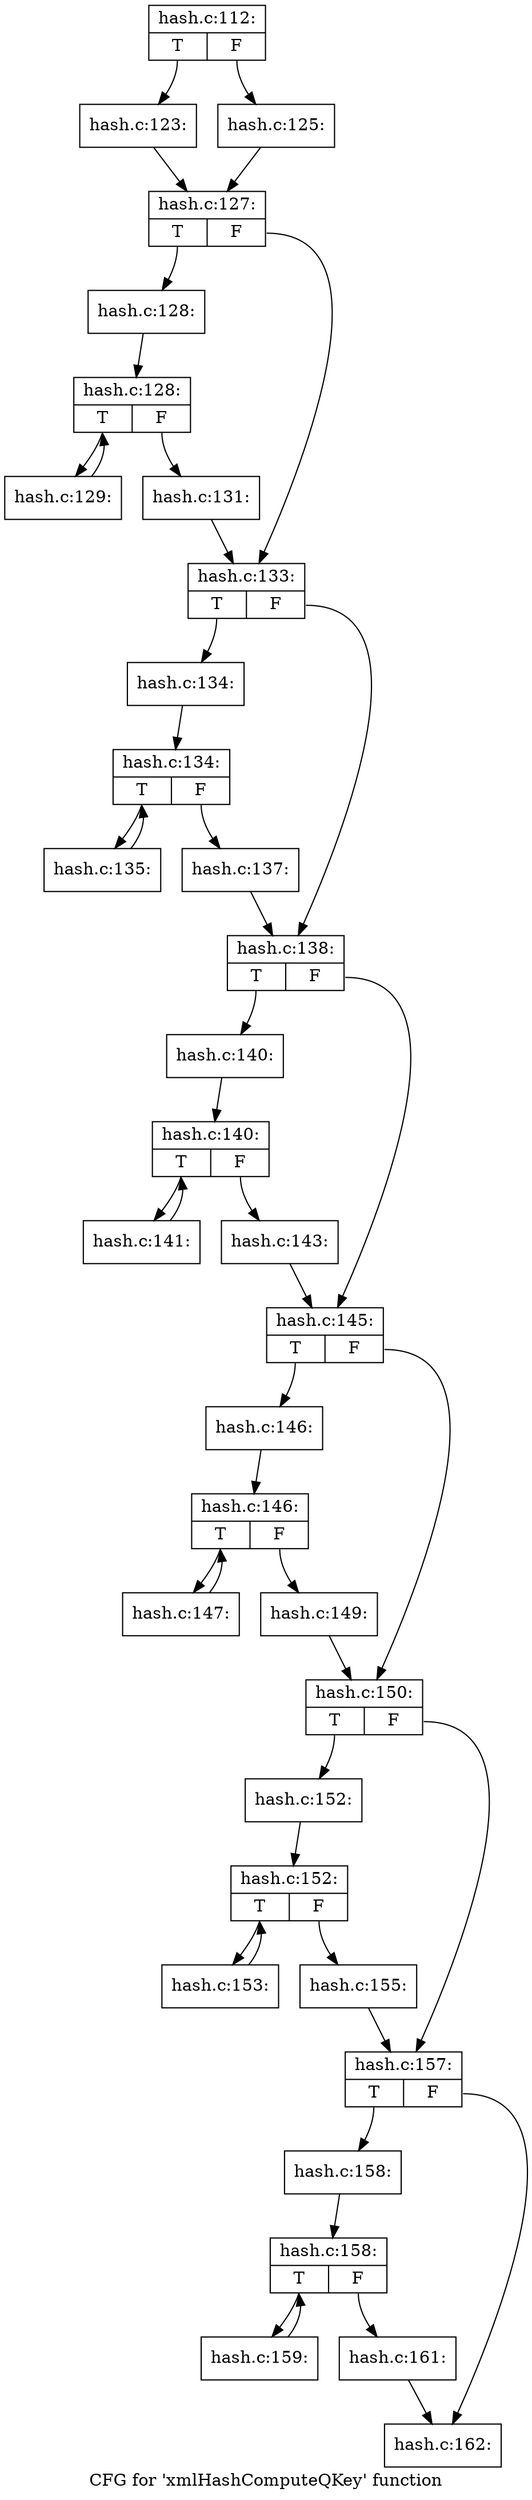 digraph "CFG for 'xmlHashComputeQKey' function" {
	label="CFG for 'xmlHashComputeQKey' function";

	Node0x3dbc770 [shape=record,label="{hash.c:112:|{<s0>T|<s1>F}}"];
	Node0x3dbc770:s0 -> Node0x3dc0960;
	Node0x3dbc770:s1 -> Node0x3dc0a00;
	Node0x3dc0960 [shape=record,label="{hash.c:123:}"];
	Node0x3dc0960 -> Node0x3dc09b0;
	Node0x3dc0a00 [shape=record,label="{hash.c:125:}"];
	Node0x3dc0a00 -> Node0x3dc09b0;
	Node0x3dc09b0 [shape=record,label="{hash.c:127:|{<s0>T|<s1>F}}"];
	Node0x3dc09b0:s0 -> Node0x3dc1740;
	Node0x3dc09b0:s1 -> Node0x3dc1790;
	Node0x3dc1740 [shape=record,label="{hash.c:128:}"];
	Node0x3dc1740 -> Node0x3dc1ae0;
	Node0x3dc1ae0 [shape=record,label="{hash.c:128:|{<s0>T|<s1>F}}"];
	Node0x3dc1ae0:s0 -> Node0x3dc2100;
	Node0x3dc1ae0:s1 -> Node0x3dc1ca0;
	Node0x3dc2100 [shape=record,label="{hash.c:129:}"];
	Node0x3dc2100 -> Node0x3dc1ae0;
	Node0x3dc1ca0 [shape=record,label="{hash.c:131:}"];
	Node0x3dc1ca0 -> Node0x3dc1790;
	Node0x3dc1790 [shape=record,label="{hash.c:133:|{<s0>T|<s1>F}}"];
	Node0x3dc1790:s0 -> Node0x3dc33f0;
	Node0x3dc1790:s1 -> Node0x3dc3440;
	Node0x3dc33f0 [shape=record,label="{hash.c:134:}"];
	Node0x3dc33f0 -> Node0x3dc3790;
	Node0x3dc3790 [shape=record,label="{hash.c:134:|{<s0>T|<s1>F}}"];
	Node0x3dc3790:s0 -> Node0x3dc3db0;
	Node0x3dc3790:s1 -> Node0x3dc3950;
	Node0x3dc3db0 [shape=record,label="{hash.c:135:}"];
	Node0x3dc3db0 -> Node0x3dc3790;
	Node0x3dc3950 [shape=record,label="{hash.c:137:}"];
	Node0x3dc3950 -> Node0x3dc3440;
	Node0x3dc3440 [shape=record,label="{hash.c:138:|{<s0>T|<s1>F}}"];
	Node0x3dc3440:s0 -> Node0x3dc4f10;
	Node0x3dc3440:s1 -> Node0x3dc4f60;
	Node0x3dc4f10 [shape=record,label="{hash.c:140:}"];
	Node0x3dc4f10 -> Node0x3dc52b0;
	Node0x3dc52b0 [shape=record,label="{hash.c:140:|{<s0>T|<s1>F}}"];
	Node0x3dc52b0:s0 -> Node0x3dc58d0;
	Node0x3dc52b0:s1 -> Node0x3dc5470;
	Node0x3dc58d0 [shape=record,label="{hash.c:141:}"];
	Node0x3dc58d0 -> Node0x3dc52b0;
	Node0x3dc5470 [shape=record,label="{hash.c:143:}"];
	Node0x3dc5470 -> Node0x3dc4f60;
	Node0x3dc4f60 [shape=record,label="{hash.c:145:|{<s0>T|<s1>F}}"];
	Node0x3dc4f60:s0 -> Node0x3dc6b40;
	Node0x3dc4f60:s1 -> Node0x3dc6b90;
	Node0x3dc6b40 [shape=record,label="{hash.c:146:}"];
	Node0x3dc6b40 -> Node0x3dc6ee0;
	Node0x3dc6ee0 [shape=record,label="{hash.c:146:|{<s0>T|<s1>F}}"];
	Node0x3dc6ee0:s0 -> Node0x3dc7500;
	Node0x3dc6ee0:s1 -> Node0x3dc70a0;
	Node0x3dc7500 [shape=record,label="{hash.c:147:}"];
	Node0x3dc7500 -> Node0x3dc6ee0;
	Node0x3dc70a0 [shape=record,label="{hash.c:149:}"];
	Node0x3dc70a0 -> Node0x3dc6b90;
	Node0x3dc6b90 [shape=record,label="{hash.c:150:|{<s0>T|<s1>F}}"];
	Node0x3dc6b90:s0 -> Node0x3dc8660;
	Node0x3dc6b90:s1 -> Node0x3dc86b0;
	Node0x3dc8660 [shape=record,label="{hash.c:152:}"];
	Node0x3dc8660 -> Node0x3dc8a00;
	Node0x3dc8a00 [shape=record,label="{hash.c:152:|{<s0>T|<s1>F}}"];
	Node0x3dc8a00:s0 -> Node0x3dc9020;
	Node0x3dc8a00:s1 -> Node0x3dc8bc0;
	Node0x3dc9020 [shape=record,label="{hash.c:153:}"];
	Node0x3dc9020 -> Node0x3dc8a00;
	Node0x3dc8bc0 [shape=record,label="{hash.c:155:}"];
	Node0x3dc8bc0 -> Node0x3dc86b0;
	Node0x3dc86b0 [shape=record,label="{hash.c:157:|{<s0>T|<s1>F}}"];
	Node0x3dc86b0:s0 -> Node0x3dca290;
	Node0x3dc86b0:s1 -> Node0x3dca2e0;
	Node0x3dca290 [shape=record,label="{hash.c:158:}"];
	Node0x3dca290 -> Node0x3dca630;
	Node0x3dca630 [shape=record,label="{hash.c:158:|{<s0>T|<s1>F}}"];
	Node0x3dca630:s0 -> Node0x3dcac50;
	Node0x3dca630:s1 -> Node0x3dca7f0;
	Node0x3dcac50 [shape=record,label="{hash.c:159:}"];
	Node0x3dcac50 -> Node0x3dca630;
	Node0x3dca7f0 [shape=record,label="{hash.c:161:}"];
	Node0x3dca7f0 -> Node0x3dca2e0;
	Node0x3dca2e0 [shape=record,label="{hash.c:162:}"];
}
